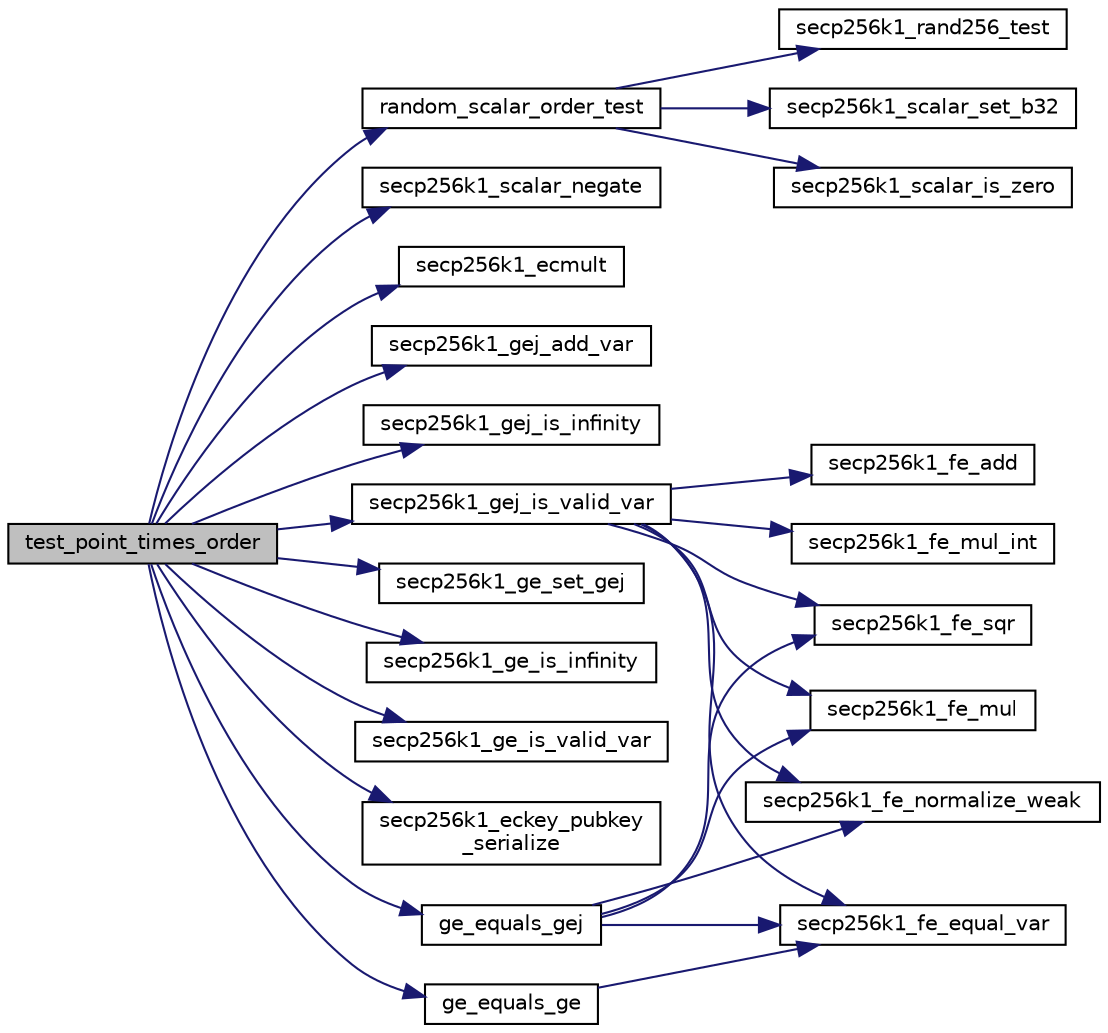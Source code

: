 digraph "test_point_times_order"
{
  edge [fontname="Helvetica",fontsize="10",labelfontname="Helvetica",labelfontsize="10"];
  node [fontname="Helvetica",fontsize="10",shape=record];
  rankdir="LR";
  Node1781 [label="test_point_times_order",height=0.2,width=0.4,color="black", fillcolor="grey75", style="filled", fontcolor="black"];
  Node1781 -> Node1782 [color="midnightblue",fontsize="10",style="solid",fontname="Helvetica"];
  Node1782 [label="random_scalar_order_test",height=0.2,width=0.4,color="black", fillcolor="white", style="filled",URL="$d5/d7f/tests_8c.html#a51e09e6745e0afdb0d596ee0f4b3c3f7"];
  Node1782 -> Node1783 [color="midnightblue",fontsize="10",style="solid",fontname="Helvetica"];
  Node1783 [label="secp256k1_rand256_test",height=0.2,width=0.4,color="black", fillcolor="white", style="filled",URL="$dd/d0b/testrand_8h.html#ac7dd7cc19d5d0ae9b50791656b57af7b",tooltip="Generate a pseudorandom 32-byte array with long sequences of zero and one bits. "];
  Node1782 -> Node1784 [color="midnightblue",fontsize="10",style="solid",fontname="Helvetica"];
  Node1784 [label="secp256k1_scalar_set_b32",height=0.2,width=0.4,color="black", fillcolor="white", style="filled",URL="$db/d94/scalar_8h.html#a25cc2d45ae1d1765d07c3313cdf46fa0",tooltip="Set a scalar from a big endian byte array. "];
  Node1782 -> Node1785 [color="midnightblue",fontsize="10",style="solid",fontname="Helvetica"];
  Node1785 [label="secp256k1_scalar_is_zero",height=0.2,width=0.4,color="black", fillcolor="white", style="filled",URL="$db/d94/scalar_8h.html#a3f0ac84fe49a1c1f51212582a2c149d4",tooltip="Check whether a scalar equals zero. "];
  Node1781 -> Node1786 [color="midnightblue",fontsize="10",style="solid",fontname="Helvetica"];
  Node1786 [label="secp256k1_scalar_negate",height=0.2,width=0.4,color="black", fillcolor="white", style="filled",URL="$db/d94/scalar_8h.html#aa3f1c1d4536adf835ee256878c222968",tooltip="Compute the complement of a scalar (modulo the group order). "];
  Node1781 -> Node1787 [color="midnightblue",fontsize="10",style="solid",fontname="Helvetica"];
  Node1787 [label="secp256k1_ecmult",height=0.2,width=0.4,color="black", fillcolor="white", style="filled",URL="$d2/d94/ecmult_8h.html#aacf8b6ba48671daf24d549adb176366c",tooltip="Double multiply: R = na*A + ng*G. "];
  Node1781 -> Node1788 [color="midnightblue",fontsize="10",style="solid",fontname="Helvetica"];
  Node1788 [label="secp256k1_gej_add_var",height=0.2,width=0.4,color="black", fillcolor="white", style="filled",URL="$d9/dd1/group_8h.html#a8df21f3ef7412e6c4d39fb67dc0140c6",tooltip="Set r equal to the sum of a and b. "];
  Node1781 -> Node1789 [color="midnightblue",fontsize="10",style="solid",fontname="Helvetica"];
  Node1789 [label="secp256k1_gej_is_infinity",height=0.2,width=0.4,color="black", fillcolor="white", style="filled",URL="$d9/dd1/group_8h.html#a33786d5853579c92d46fac51f6a40093",tooltip="Check whether a group element is the point at infinity. "];
  Node1781 -> Node1790 [color="midnightblue",fontsize="10",style="solid",fontname="Helvetica"];
  Node1790 [label="secp256k1_gej_is_valid_var",height=0.2,width=0.4,color="black", fillcolor="white", style="filled",URL="$d6/d60/group__impl_8h.html#aaf14c34acab0a279530f58c7e7d50749"];
  Node1790 -> Node1791 [color="midnightblue",fontsize="10",style="solid",fontname="Helvetica"];
  Node1791 [label="secp256k1_fe_sqr",height=0.2,width=0.4,color="black", fillcolor="white", style="filled",URL="$d5/d5a/field_8h.html#a6cbe550ca5eb35e683b1c8d68d8de26b",tooltip="Sets a field element to be the square of another. "];
  Node1790 -> Node1792 [color="midnightblue",fontsize="10",style="solid",fontname="Helvetica"];
  Node1792 [label="secp256k1_fe_mul",height=0.2,width=0.4,color="black", fillcolor="white", style="filled",URL="$d5/d5a/field_8h.html#a542b97d2574d9687c563d002587cf9a2",tooltip="Sets a field element to be the product of two others. "];
  Node1790 -> Node1793 [color="midnightblue",fontsize="10",style="solid",fontname="Helvetica"];
  Node1793 [label="secp256k1_fe_mul_int",height=0.2,width=0.4,color="black", fillcolor="white", style="filled",URL="$d5/d5a/field_8h.html#a3f7b55267ed0d5135530283da6314416",tooltip="Multiplies the passed field element with a small integer constant. "];
  Node1790 -> Node1794 [color="midnightblue",fontsize="10",style="solid",fontname="Helvetica"];
  Node1794 [label="secp256k1_fe_add",height=0.2,width=0.4,color="black", fillcolor="white", style="filled",URL="$d5/d5a/field_8h.html#a7512f80b60598e4af89c004890880fc7",tooltip="Adds a field element to another. "];
  Node1790 -> Node1795 [color="midnightblue",fontsize="10",style="solid",fontname="Helvetica"];
  Node1795 [label="secp256k1_fe_normalize_weak",height=0.2,width=0.4,color="black", fillcolor="white", style="filled",URL="$d5/d5a/field_8h.html#a0aaec7df2f708a451a8e1f41a943d8b1",tooltip="Weakly normalize a field element: reduce it magnitude to 1, but don&#39;t fully normalize. "];
  Node1790 -> Node1796 [color="midnightblue",fontsize="10",style="solid",fontname="Helvetica"];
  Node1796 [label="secp256k1_fe_equal_var",height=0.2,width=0.4,color="black", fillcolor="white", style="filled",URL="$d5/d5a/field_8h.html#a16ab4d0dd8bcb5da1b888288063014f3",tooltip="Compare two field elements. "];
  Node1781 -> Node1797 [color="midnightblue",fontsize="10",style="solid",fontname="Helvetica"];
  Node1797 [label="secp256k1_ge_set_gej",height=0.2,width=0.4,color="black", fillcolor="white", style="filled",URL="$d9/dd1/group_8h.html#aa511eebf8cd7419763f06555ed4fb62d",tooltip="Set a group element equal to another which is given in jacobian coordinates. "];
  Node1781 -> Node1798 [color="midnightblue",fontsize="10",style="solid",fontname="Helvetica"];
  Node1798 [label="secp256k1_ge_is_infinity",height=0.2,width=0.4,color="black", fillcolor="white", style="filled",URL="$d9/dd1/group_8h.html#ac83592db46af97faf7ba9b9a39a1f6ff",tooltip="Check whether a group element is the point at infinity. "];
  Node1781 -> Node1799 [color="midnightblue",fontsize="10",style="solid",fontname="Helvetica"];
  Node1799 [label="secp256k1_ge_is_valid_var",height=0.2,width=0.4,color="black", fillcolor="white", style="filled",URL="$d9/dd1/group_8h.html#a83600b0c4d8e95a8b2e730b4e2f207dc",tooltip="Check whether a group element is valid (i.e., on the curve). "];
  Node1781 -> Node1800 [color="midnightblue",fontsize="10",style="solid",fontname="Helvetica"];
  Node1800 [label="secp256k1_eckey_pubkey\l_serialize",height=0.2,width=0.4,color="black", fillcolor="white", style="filled",URL="$da/dff/eckey_8h.html#ae1f52342d70928f16c8e606da59e6aa6"];
  Node1781 -> Node1801 [color="midnightblue",fontsize="10",style="solid",fontname="Helvetica"];
  Node1801 [label="ge_equals_gej",height=0.2,width=0.4,color="black", fillcolor="white", style="filled",URL="$d5/d7f/tests_8c.html#a7930deeb9d6815fba34afad98b8dfa69"];
  Node1801 -> Node1791 [color="midnightblue",fontsize="10",style="solid",fontname="Helvetica"];
  Node1801 -> Node1792 [color="midnightblue",fontsize="10",style="solid",fontname="Helvetica"];
  Node1801 -> Node1795 [color="midnightblue",fontsize="10",style="solid",fontname="Helvetica"];
  Node1801 -> Node1796 [color="midnightblue",fontsize="10",style="solid",fontname="Helvetica"];
  Node1781 -> Node1802 [color="midnightblue",fontsize="10",style="solid",fontname="Helvetica"];
  Node1802 [label="ge_equals_ge",height=0.2,width=0.4,color="black", fillcolor="white", style="filled",URL="$d5/d7f/tests_8c.html#a6e3e2f3948ab2013a46f0a356f1057ae"];
  Node1802 -> Node1796 [color="midnightblue",fontsize="10",style="solid",fontname="Helvetica"];
}
